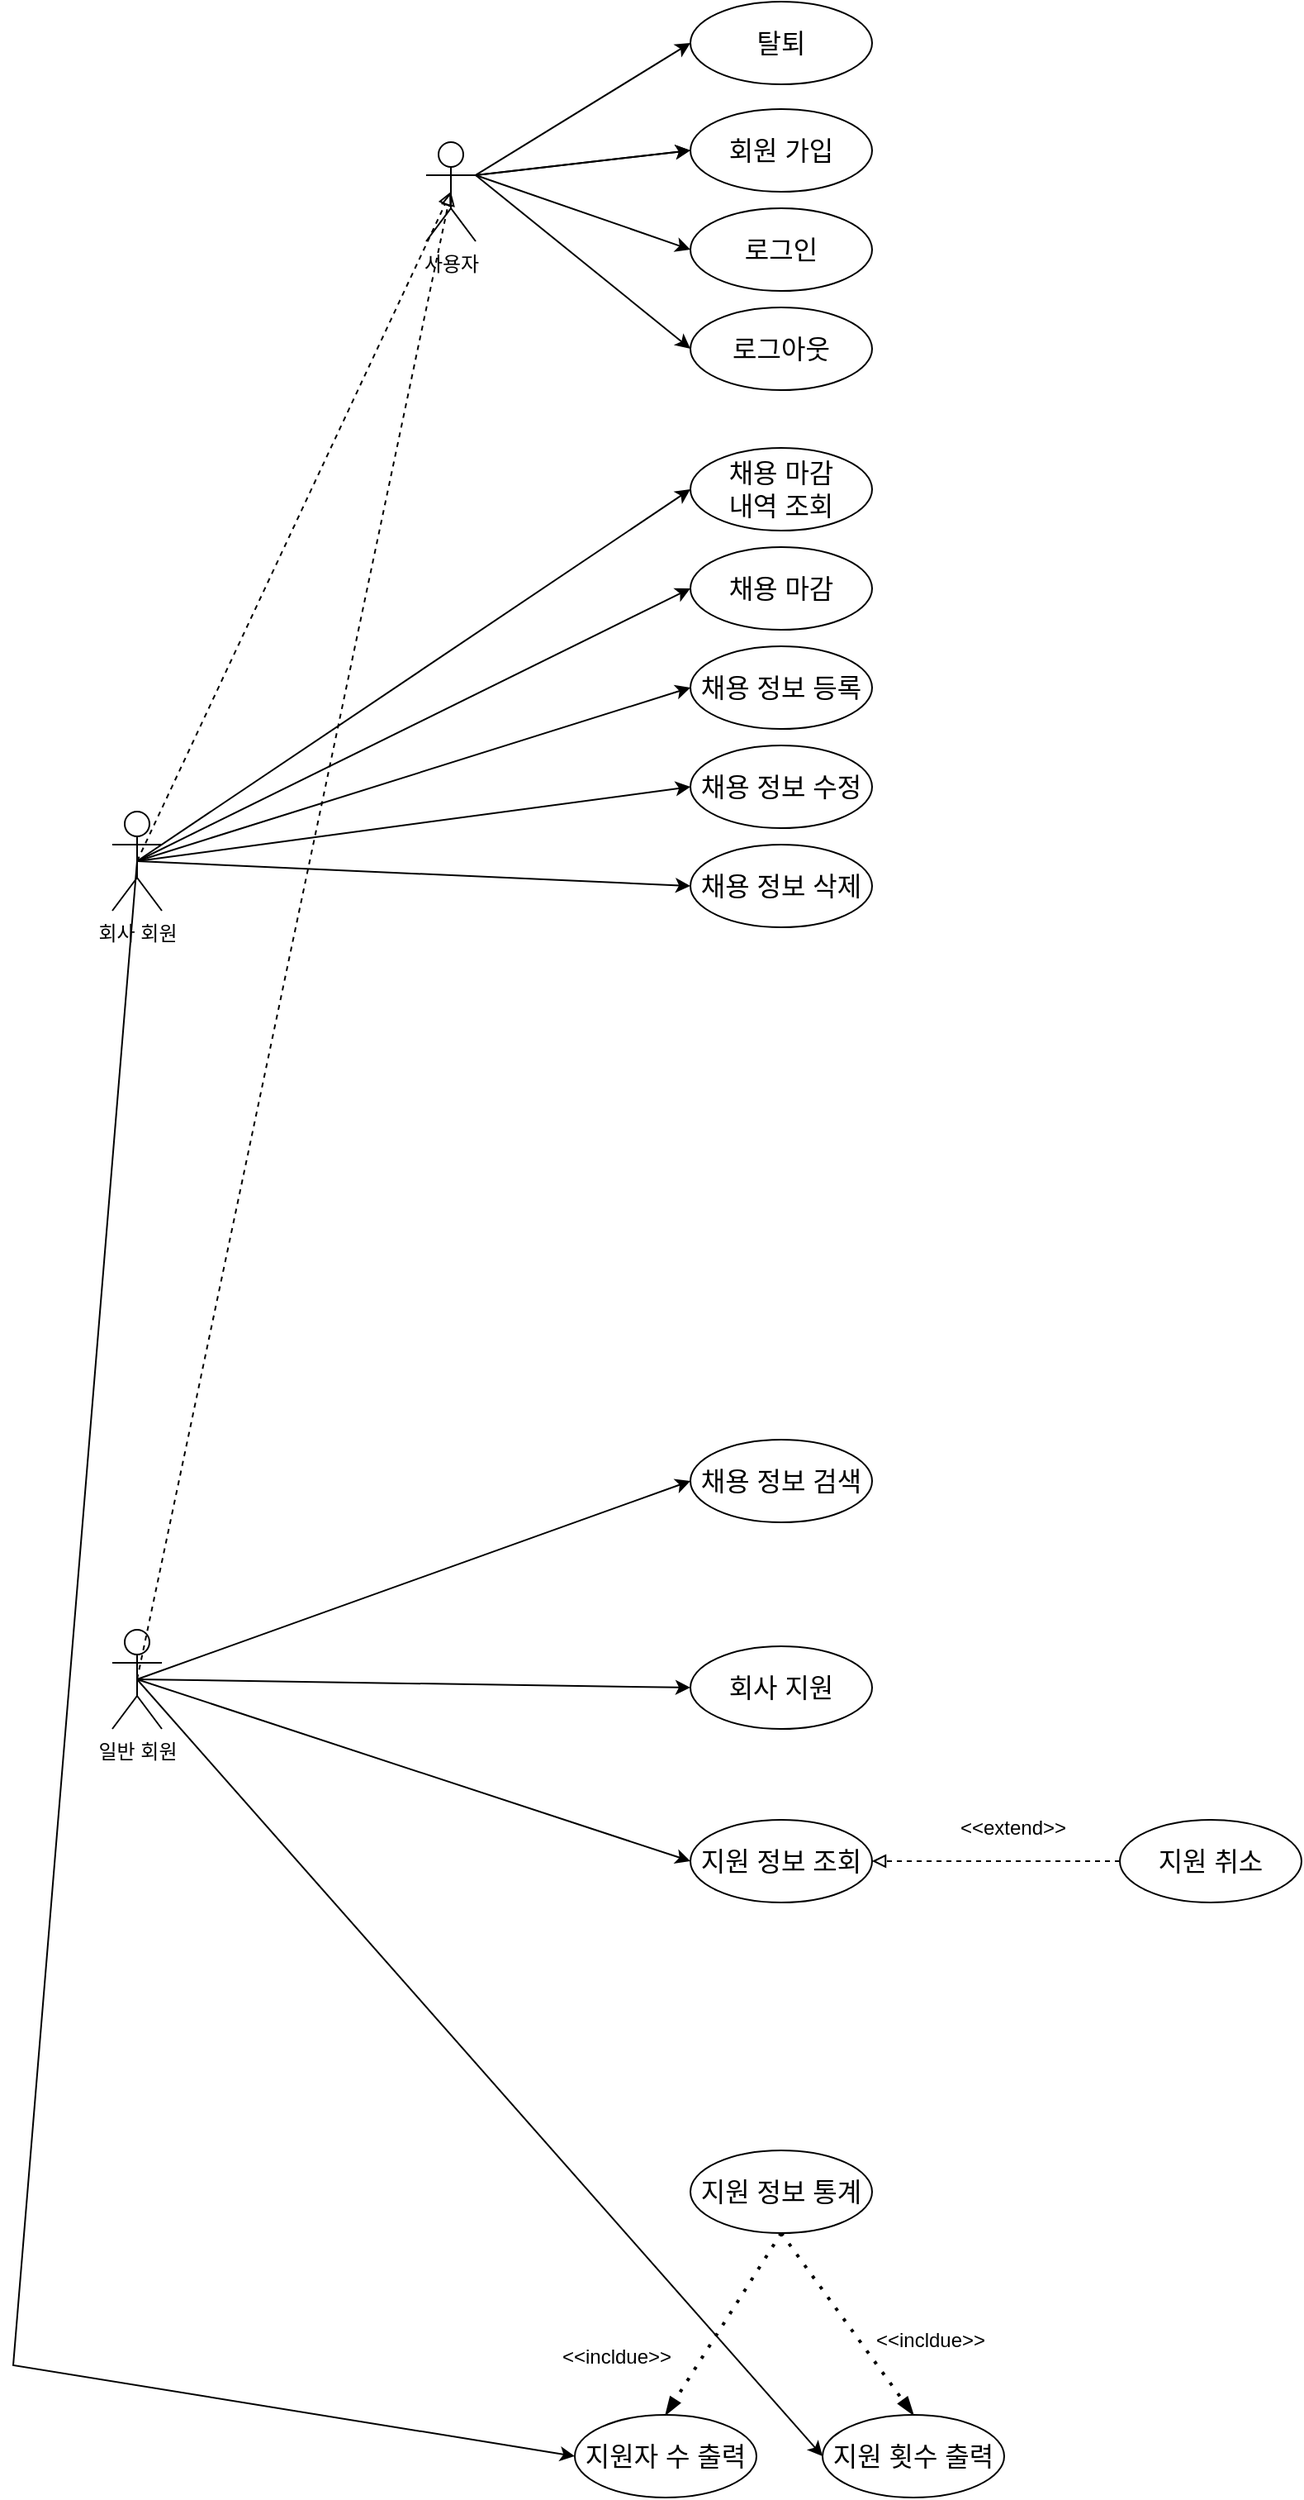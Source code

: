 <mxfile version="21.2.8" type="device">
  <diagram name="페이지-1" id="h-zN0EbKy5kRDJV0ktE4">
    <mxGraphModel dx="1507" dy="867" grid="1" gridSize="10" guides="1" tooltips="1" connect="1" arrows="1" fold="1" page="1" pageScale="1" pageWidth="827" pageHeight="1169" math="0" shadow="0">
      <root>
        <mxCell id="0" />
        <mxCell id="1" parent="0" />
        <mxCell id="buSSu6vmQ0jCTdG0OaXX-1" value="사용자" style="shape=umlActor;verticalLabelPosition=bottom;verticalAlign=top;html=1;outlineConnect=0;" parent="1" vertex="1">
          <mxGeometry x="420" y="175" width="30" height="60" as="geometry" />
        </mxCell>
        <mxCell id="buSSu6vmQ0jCTdG0OaXX-3" value="회사 회원" style="shape=umlActor;verticalLabelPosition=bottom;verticalAlign=top;html=1;outlineConnect=0;" parent="1" vertex="1">
          <mxGeometry x="230" y="580" width="30" height="60" as="geometry" />
        </mxCell>
        <mxCell id="buSSu6vmQ0jCTdG0OaXX-4" value="일반 회원" style="shape=umlActor;verticalLabelPosition=bottom;verticalAlign=top;html=1;outlineConnect=0;" parent="1" vertex="1">
          <mxGeometry x="230" y="1075" width="30" height="60" as="geometry" />
        </mxCell>
        <mxCell id="buSSu6vmQ0jCTdG0OaXX-11" value="&lt;font style=&quot;font-size: 16px;&quot;&gt;채용 정보 검색&lt;/font&gt;" style="ellipse;whiteSpace=wrap;html=1;" parent="1" vertex="1">
          <mxGeometry x="580" y="960" width="110" height="50" as="geometry" />
        </mxCell>
        <mxCell id="buSSu6vmQ0jCTdG0OaXX-26" value="&lt;font style=&quot;font-size: 16px;&quot;&gt;회사 지원&lt;/font&gt;" style="ellipse;whiteSpace=wrap;html=1;" parent="1" vertex="1">
          <mxGeometry x="580" y="1085" width="110" height="50" as="geometry" />
        </mxCell>
        <mxCell id="buSSu6vmQ0jCTdG0OaXX-39" value="&lt;font style=&quot;font-size: 16px;&quot;&gt;지원 정보 조회&lt;/font&gt;" style="ellipse;whiteSpace=wrap;html=1;" parent="1" vertex="1">
          <mxGeometry x="580" y="1190" width="110" height="50" as="geometry" />
        </mxCell>
        <mxCell id="buSSu6vmQ0jCTdG0OaXX-40" value="&lt;font style=&quot;font-size: 16px;&quot;&gt;지원 취소&lt;/font&gt;" style="ellipse;whiteSpace=wrap;html=1;" parent="1" vertex="1">
          <mxGeometry x="840" y="1190" width="110" height="50" as="geometry" />
        </mxCell>
        <mxCell id="buSSu6vmQ0jCTdG0OaXX-41" value="" style="endArrow=block;dashed=1;html=1;rounded=0;endFill=0;entryX=1;entryY=0.5;entryDx=0;entryDy=0;exitX=0;exitY=0.5;exitDx=0;exitDy=0;" parent="1" source="buSSu6vmQ0jCTdG0OaXX-40" target="buSSu6vmQ0jCTdG0OaXX-39" edge="1">
          <mxGeometry width="50" height="50" relative="1" as="geometry">
            <mxPoint x="854" y="1285" as="sourcePoint" />
            <mxPoint x="714" y="1285" as="targetPoint" />
          </mxGeometry>
        </mxCell>
        <mxCell id="buSSu6vmQ0jCTdG0OaXX-50" value="&lt;font style=&quot;font-size: 16px;&quot;&gt;지원 정보 통계&lt;/font&gt;" style="ellipse;whiteSpace=wrap;html=1;" parent="1" vertex="1">
          <mxGeometry x="580" y="1390" width="110" height="50" as="geometry" />
        </mxCell>
        <mxCell id="buSSu6vmQ0jCTdG0OaXX-64" value="" style="endArrow=block;dashed=1;html=1;rounded=0;endFill=0;entryX=0.5;entryY=0.5;entryDx=0;entryDy=0;exitX=0.5;exitY=0.5;exitDx=0;exitDy=0;exitPerimeter=0;entryPerimeter=0;" parent="1" source="buSSu6vmQ0jCTdG0OaXX-3" target="buSSu6vmQ0jCTdG0OaXX-1" edge="1">
          <mxGeometry width="50" height="50" relative="1" as="geometry">
            <mxPoint x="500" y="530" as="sourcePoint" />
            <mxPoint x="360" y="530" as="targetPoint" />
          </mxGeometry>
        </mxCell>
        <mxCell id="buSSu6vmQ0jCTdG0OaXX-65" value="" style="endArrow=block;dashed=1;html=1;rounded=0;endFill=0;entryX=0.5;entryY=0.5;entryDx=0;entryDy=0;exitX=0.5;exitY=0.5;exitDx=0;exitDy=0;exitPerimeter=0;entryPerimeter=0;" parent="1" source="buSSu6vmQ0jCTdG0OaXX-4" target="buSSu6vmQ0jCTdG0OaXX-1" edge="1">
          <mxGeometry width="50" height="50" relative="1" as="geometry">
            <mxPoint x="255" y="620" as="sourcePoint" />
            <mxPoint x="485" y="280" as="targetPoint" />
          </mxGeometry>
        </mxCell>
        <mxCell id="buSSu6vmQ0jCTdG0OaXX-66" value="" style="endArrow=classic;html=1;rounded=0;entryX=0;entryY=0.5;entryDx=0;entryDy=0;exitX=1;exitY=0.333;exitDx=0;exitDy=0;exitPerimeter=0;" parent="1" source="buSSu6vmQ0jCTdG0OaXX-1" target="buSSu6vmQ0jCTdG0OaXX-6" edge="1">
          <mxGeometry width="50" height="50" relative="1" as="geometry">
            <mxPoint x="440" y="205" as="sourcePoint" />
            <mxPoint x="530" y="335" as="targetPoint" />
          </mxGeometry>
        </mxCell>
        <mxCell id="buSSu6vmQ0jCTdG0OaXX-67" value="" style="endArrow=classic;html=1;rounded=0;entryX=0;entryY=0.5;entryDx=0;entryDy=0;exitX=1;exitY=0.333;exitDx=0;exitDy=0;exitPerimeter=0;" parent="1" source="buSSu6vmQ0jCTdG0OaXX-1" target="buSSu6vmQ0jCTdG0OaXX-7" edge="1">
          <mxGeometry width="50" height="50" relative="1" as="geometry">
            <mxPoint x="460" y="205" as="sourcePoint" />
            <mxPoint x="590" y="125" as="targetPoint" />
          </mxGeometry>
        </mxCell>
        <mxCell id="buSSu6vmQ0jCTdG0OaXX-68" value="" style="endArrow=classic;html=1;rounded=0;entryX=0;entryY=0.5;entryDx=0;entryDy=0;exitX=1;exitY=0.333;exitDx=0;exitDy=0;exitPerimeter=0;" parent="1" edge="1">
          <mxGeometry width="50" height="50" relative="1" as="geometry">
            <mxPoint x="450" y="195" as="sourcePoint" />
            <mxPoint x="580" y="180" as="targetPoint" />
          </mxGeometry>
        </mxCell>
        <mxCell id="buSSu6vmQ0jCTdG0OaXX-69" value="" style="endArrow=classic;html=1;rounded=0;entryX=0;entryY=0.5;entryDx=0;entryDy=0;exitX=1;exitY=0.333;exitDx=0;exitDy=0;exitPerimeter=0;" parent="1" source="buSSu6vmQ0jCTdG0OaXX-1" target="buSSu6vmQ0jCTdG0OaXX-8" edge="1">
          <mxGeometry width="50" height="50" relative="1" as="geometry">
            <mxPoint x="460" y="205" as="sourcePoint" />
            <mxPoint x="590" y="190" as="targetPoint" />
          </mxGeometry>
        </mxCell>
        <mxCell id="buSSu6vmQ0jCTdG0OaXX-70" value="" style="endArrow=classic;html=1;rounded=0;entryX=0;entryY=0.5;entryDx=0;entryDy=0;exitX=1;exitY=0.333;exitDx=0;exitDy=0;exitPerimeter=0;" parent="1" source="buSSu6vmQ0jCTdG0OaXX-1" target="buSSu6vmQ0jCTdG0OaXX-9" edge="1">
          <mxGeometry width="50" height="50" relative="1" as="geometry">
            <mxPoint x="470" y="215" as="sourcePoint" />
            <mxPoint x="600" y="200" as="targetPoint" />
          </mxGeometry>
        </mxCell>
        <mxCell id="buSSu6vmQ0jCTdG0OaXX-71" value="" style="endArrow=classic;html=1;rounded=0;entryX=0;entryY=0.5;entryDx=0;entryDy=0;exitX=0.5;exitY=0.5;exitDx=0;exitDy=0;exitPerimeter=0;" parent="1" source="buSSu6vmQ0jCTdG0OaXX-3" target="buSSu6vmQ0jCTdG0OaXX-19" edge="1">
          <mxGeometry width="50" height="50" relative="1" as="geometry">
            <mxPoint x="410" y="595" as="sourcePoint" />
            <mxPoint x="540" y="700" as="targetPoint" />
          </mxGeometry>
        </mxCell>
        <mxCell id="buSSu6vmQ0jCTdG0OaXX-72" value="" style="endArrow=classic;html=1;rounded=0;entryX=0;entryY=0.5;entryDx=0;entryDy=0;exitX=0.5;exitY=0.5;exitDx=0;exitDy=0;exitPerimeter=0;" parent="1" source="buSSu6vmQ0jCTdG0OaXX-3" target="buSSu6vmQ0jCTdG0OaXX-10" edge="1">
          <mxGeometry width="50" height="50" relative="1" as="geometry">
            <mxPoint x="270" y="615" as="sourcePoint" />
            <mxPoint x="590" y="505" as="targetPoint" />
          </mxGeometry>
        </mxCell>
        <mxCell id="buSSu6vmQ0jCTdG0OaXX-73" value="" style="endArrow=classic;html=1;rounded=0;entryX=0;entryY=0.5;entryDx=0;entryDy=0;exitX=0.5;exitY=0.5;exitDx=0;exitDy=0;exitPerimeter=0;" parent="1" source="buSSu6vmQ0jCTdG0OaXX-3" target="buSSu6vmQ0jCTdG0OaXX-13" edge="1">
          <mxGeometry width="50" height="50" relative="1" as="geometry">
            <mxPoint x="255" y="620" as="sourcePoint" />
            <mxPoint x="590" y="565" as="targetPoint" />
          </mxGeometry>
        </mxCell>
        <mxCell id="buSSu6vmQ0jCTdG0OaXX-74" value="" style="endArrow=classic;html=1;rounded=0;entryX=0;entryY=0.5;entryDx=0;entryDy=0;exitX=0.5;exitY=0.5;exitDx=0;exitDy=0;exitPerimeter=0;" parent="1" source="buSSu6vmQ0jCTdG0OaXX-3" target="buSSu6vmQ0jCTdG0OaXX-14" edge="1">
          <mxGeometry width="50" height="50" relative="1" as="geometry">
            <mxPoint x="265" y="630" as="sourcePoint" />
            <mxPoint x="600" y="575" as="targetPoint" />
          </mxGeometry>
        </mxCell>
        <mxCell id="buSSu6vmQ0jCTdG0OaXX-81" value="" style="endArrow=classic;html=1;rounded=0;entryX=0;entryY=0.5;entryDx=0;entryDy=0;exitX=0.5;exitY=0.5;exitDx=0;exitDy=0;exitPerimeter=0;" parent="1" source="buSSu6vmQ0jCTdG0OaXX-3" target="buSSu6vmQ0jCTdG0OaXX-76" edge="1">
          <mxGeometry width="50" height="50" relative="1" as="geometry">
            <mxPoint x="255" y="562.5" as="sourcePoint" />
            <mxPoint x="590" y="467.5" as="targetPoint" />
          </mxGeometry>
        </mxCell>
        <mxCell id="buSSu6vmQ0jCTdG0OaXX-85" value="" style="endArrow=classic;html=1;rounded=0;entryX=0;entryY=0.5;entryDx=0;entryDy=0;exitX=0.5;exitY=0.5;exitDx=0;exitDy=0;exitPerimeter=0;" parent="1" source="buSSu6vmQ0jCTdG0OaXX-4" target="buSSu6vmQ0jCTdG0OaXX-26" edge="1">
          <mxGeometry width="50" height="50" relative="1" as="geometry">
            <mxPoint x="340" y="1015" as="sourcePoint" />
            <mxPoint x="675" y="1100" as="targetPoint" />
          </mxGeometry>
        </mxCell>
        <mxCell id="buSSu6vmQ0jCTdG0OaXX-86" value="" style="endArrow=classic;html=1;rounded=0;entryX=0;entryY=0.5;entryDx=0;entryDy=0;exitX=0.5;exitY=0.5;exitDx=0;exitDy=0;exitPerimeter=0;" parent="1" source="buSSu6vmQ0jCTdG0OaXX-4" target="buSSu6vmQ0jCTdG0OaXX-39" edge="1">
          <mxGeometry width="50" height="50" relative="1" as="geometry">
            <mxPoint x="255" y="1115" as="sourcePoint" />
            <mxPoint x="590" y="1135" as="targetPoint" />
          </mxGeometry>
        </mxCell>
        <mxCell id="buSSu6vmQ0jCTdG0OaXX-89" value="&lt;font style=&quot;font-size: 16px;&quot;&gt;지원자 수 출력&lt;/font&gt;" style="ellipse;whiteSpace=wrap;html=1;" parent="1" vertex="1">
          <mxGeometry x="510" y="1550" width="110" height="50" as="geometry" />
        </mxCell>
        <mxCell id="buSSu6vmQ0jCTdG0OaXX-90" value="&lt;font style=&quot;font-size: 16px;&quot;&gt;지원 횟수 출력&lt;/font&gt;" style="ellipse;whiteSpace=wrap;html=1;" parent="1" vertex="1">
          <mxGeometry x="660" y="1550" width="110" height="50" as="geometry" />
        </mxCell>
        <mxCell id="buSSu6vmQ0jCTdG0OaXX-91" value="" style="endArrow=blockThin;dashed=1;html=1;dashPattern=1 3;strokeWidth=2;rounded=0;exitX=0.5;exitY=1;exitDx=0;exitDy=0;endFill=1;entryX=0.5;entryY=0;entryDx=0;entryDy=0;" parent="1" source="buSSu6vmQ0jCTdG0OaXX-50" target="buSSu6vmQ0jCTdG0OaXX-89" edge="1">
          <mxGeometry width="50" height="50" relative="1" as="geometry">
            <mxPoint x="700" y="1675" as="sourcePoint" />
            <mxPoint x="840" y="1675" as="targetPoint" />
          </mxGeometry>
        </mxCell>
        <mxCell id="buSSu6vmQ0jCTdG0OaXX-92" value="" style="endArrow=blockThin;dashed=1;html=1;dashPattern=1 3;strokeWidth=2;rounded=0;exitX=0.5;exitY=1;exitDx=0;exitDy=0;endFill=1;entryX=0.5;entryY=0;entryDx=0;entryDy=0;" parent="1" source="buSSu6vmQ0jCTdG0OaXX-50" target="buSSu6vmQ0jCTdG0OaXX-90" edge="1">
          <mxGeometry width="50" height="50" relative="1" as="geometry">
            <mxPoint x="710" y="1685" as="sourcePoint" />
            <mxPoint x="850" y="1685" as="targetPoint" />
          </mxGeometry>
        </mxCell>
        <mxCell id="buSSu6vmQ0jCTdG0OaXX-93" value="" style="endArrow=classic;html=1;rounded=0;entryX=0;entryY=0.5;entryDx=0;entryDy=0;exitX=0.5;exitY=0.5;exitDx=0;exitDy=0;exitPerimeter=0;" parent="1" source="buSSu6vmQ0jCTdG0OaXX-4" target="buSSu6vmQ0jCTdG0OaXX-90" edge="1">
          <mxGeometry width="50" height="50" relative="1" as="geometry">
            <mxPoint x="210" y="1210" as="sourcePoint" />
            <mxPoint x="545" y="1620" as="targetPoint" />
            <Array as="points" />
          </mxGeometry>
        </mxCell>
        <mxCell id="buSSu6vmQ0jCTdG0OaXX-94" value="" style="endArrow=classic;html=1;rounded=0;entryX=0;entryY=0.5;entryDx=0;entryDy=0;exitX=0.5;exitY=0.5;exitDx=0;exitDy=0;exitPerimeter=0;" parent="1" source="buSSu6vmQ0jCTdG0OaXX-3" target="buSSu6vmQ0jCTdG0OaXX-89" edge="1">
          <mxGeometry width="50" height="50" relative="1" as="geometry">
            <mxPoint x="360" y="830" as="sourcePoint" />
            <mxPoint x="515" y="1890" as="targetPoint" />
            <Array as="points">
              <mxPoint x="170" y="1520" />
            </Array>
          </mxGeometry>
        </mxCell>
        <mxCell id="buSSu6vmQ0jCTdG0OaXX-95" value="&amp;lt;&amp;lt;incldue&amp;gt;&amp;gt;" style="text;html=1;align=center;verticalAlign=middle;resizable=0;points=[];autosize=1;strokeColor=none;fillColor=none;" parent="1" vertex="1">
          <mxGeometry x="490" y="1500" width="90" height="30" as="geometry" />
        </mxCell>
        <mxCell id="buSSu6vmQ0jCTdG0OaXX-96" value="&amp;lt;&amp;lt;incldue&amp;gt;&amp;gt;" style="text;html=1;align=center;verticalAlign=middle;resizable=0;points=[];autosize=1;strokeColor=none;fillColor=none;" parent="1" vertex="1">
          <mxGeometry x="680" y="1490" width="90" height="30" as="geometry" />
        </mxCell>
        <mxCell id="buSSu6vmQ0jCTdG0OaXX-97" value="" style="endArrow=classic;html=1;rounded=0;entryX=0;entryY=0.5;entryDx=0;entryDy=0;exitX=0.5;exitY=0.5;exitDx=0;exitDy=0;exitPerimeter=0;" parent="1" source="buSSu6vmQ0jCTdG0OaXX-4" target="buSSu6vmQ0jCTdG0OaXX-11" edge="1">
          <mxGeometry width="50" height="50" relative="1" as="geometry">
            <mxPoint x="340" y="930" as="sourcePoint" />
            <mxPoint x="675" y="1015" as="targetPoint" />
          </mxGeometry>
        </mxCell>
        <mxCell id="buSSu6vmQ0jCTdG0OaXX-100" value="" style="group" parent="1" vertex="1" connectable="0">
          <mxGeometry x="580" y="360" width="110" height="290" as="geometry" />
        </mxCell>
        <mxCell id="buSSu6vmQ0jCTdG0OaXX-10" value="&lt;font style=&quot;font-size: 16px;&quot;&gt;채용 정보 등록&lt;/font&gt;" style="ellipse;whiteSpace=wrap;html=1;" parent="buSSu6vmQ0jCTdG0OaXX-100" vertex="1">
          <mxGeometry y="120" width="110" height="50" as="geometry" />
        </mxCell>
        <mxCell id="buSSu6vmQ0jCTdG0OaXX-13" value="&lt;font style=&quot;font-size: 16px;&quot;&gt;채용 정보 수정&lt;/font&gt;" style="ellipse;whiteSpace=wrap;html=1;" parent="buSSu6vmQ0jCTdG0OaXX-100" vertex="1">
          <mxGeometry y="180" width="110" height="50" as="geometry" />
        </mxCell>
        <mxCell id="buSSu6vmQ0jCTdG0OaXX-14" value="&lt;font style=&quot;font-size: 16px;&quot;&gt;채용 정보 삭제&lt;/font&gt;" style="ellipse;whiteSpace=wrap;html=1;" parent="buSSu6vmQ0jCTdG0OaXX-100" vertex="1">
          <mxGeometry y="240" width="110" height="50" as="geometry" />
        </mxCell>
        <mxCell id="buSSu6vmQ0jCTdG0OaXX-19" value="&lt;font style=&quot;font-size: 16px;&quot;&gt;채용 마감&lt;/font&gt;" style="ellipse;whiteSpace=wrap;html=1;" parent="buSSu6vmQ0jCTdG0OaXX-100" vertex="1">
          <mxGeometry y="60" width="110" height="50" as="geometry" />
        </mxCell>
        <mxCell id="buSSu6vmQ0jCTdG0OaXX-76" value="&lt;font style=&quot;font-size: 16px;&quot;&gt;채용 마감&lt;br&gt;내역 조회&lt;br&gt;&lt;/font&gt;" style="ellipse;whiteSpace=wrap;html=1;" parent="buSSu6vmQ0jCTdG0OaXX-100" vertex="1">
          <mxGeometry width="110" height="50" as="geometry" />
        </mxCell>
        <mxCell id="buSSu6vmQ0jCTdG0OaXX-101" value="" style="group" parent="1" vertex="1" connectable="0">
          <mxGeometry x="580" y="90" width="110" height="235" as="geometry" />
        </mxCell>
        <mxCell id="buSSu6vmQ0jCTdG0OaXX-6" value="&lt;font style=&quot;font-size: 16px;&quot;&gt;탈퇴&lt;/font&gt;" style="ellipse;whiteSpace=wrap;html=1;" parent="buSSu6vmQ0jCTdG0OaXX-101" vertex="1">
          <mxGeometry width="110" height="50" as="geometry" />
        </mxCell>
        <mxCell id="buSSu6vmQ0jCTdG0OaXX-7" value="&lt;font style=&quot;font-size: 16px;&quot;&gt;회원 가입&lt;/font&gt;" style="ellipse;whiteSpace=wrap;html=1;" parent="buSSu6vmQ0jCTdG0OaXX-101" vertex="1">
          <mxGeometry y="65" width="110" height="50" as="geometry" />
        </mxCell>
        <mxCell id="buSSu6vmQ0jCTdG0OaXX-8" value="&lt;font style=&quot;font-size: 16px;&quot;&gt;로그인&lt;/font&gt;" style="ellipse;whiteSpace=wrap;html=1;" parent="buSSu6vmQ0jCTdG0OaXX-101" vertex="1">
          <mxGeometry y="125" width="110" height="50" as="geometry" />
        </mxCell>
        <mxCell id="buSSu6vmQ0jCTdG0OaXX-9" value="&lt;font style=&quot;font-size: 16px;&quot;&gt;로그아웃&lt;/font&gt;" style="ellipse;whiteSpace=wrap;html=1;" parent="buSSu6vmQ0jCTdG0OaXX-101" vertex="1">
          <mxGeometry y="185" width="110" height="50" as="geometry" />
        </mxCell>
        <mxCell id="buSSu6vmQ0jCTdG0OaXX-59" value="&amp;lt;&amp;lt;extend&amp;gt;&amp;gt;" style="text;html=1;align=center;verticalAlign=middle;resizable=0;points=[];autosize=1;strokeColor=none;fillColor=none;" parent="1" vertex="1">
          <mxGeometry x="730" y="1180" width="90" height="30" as="geometry" />
        </mxCell>
      </root>
    </mxGraphModel>
  </diagram>
</mxfile>
